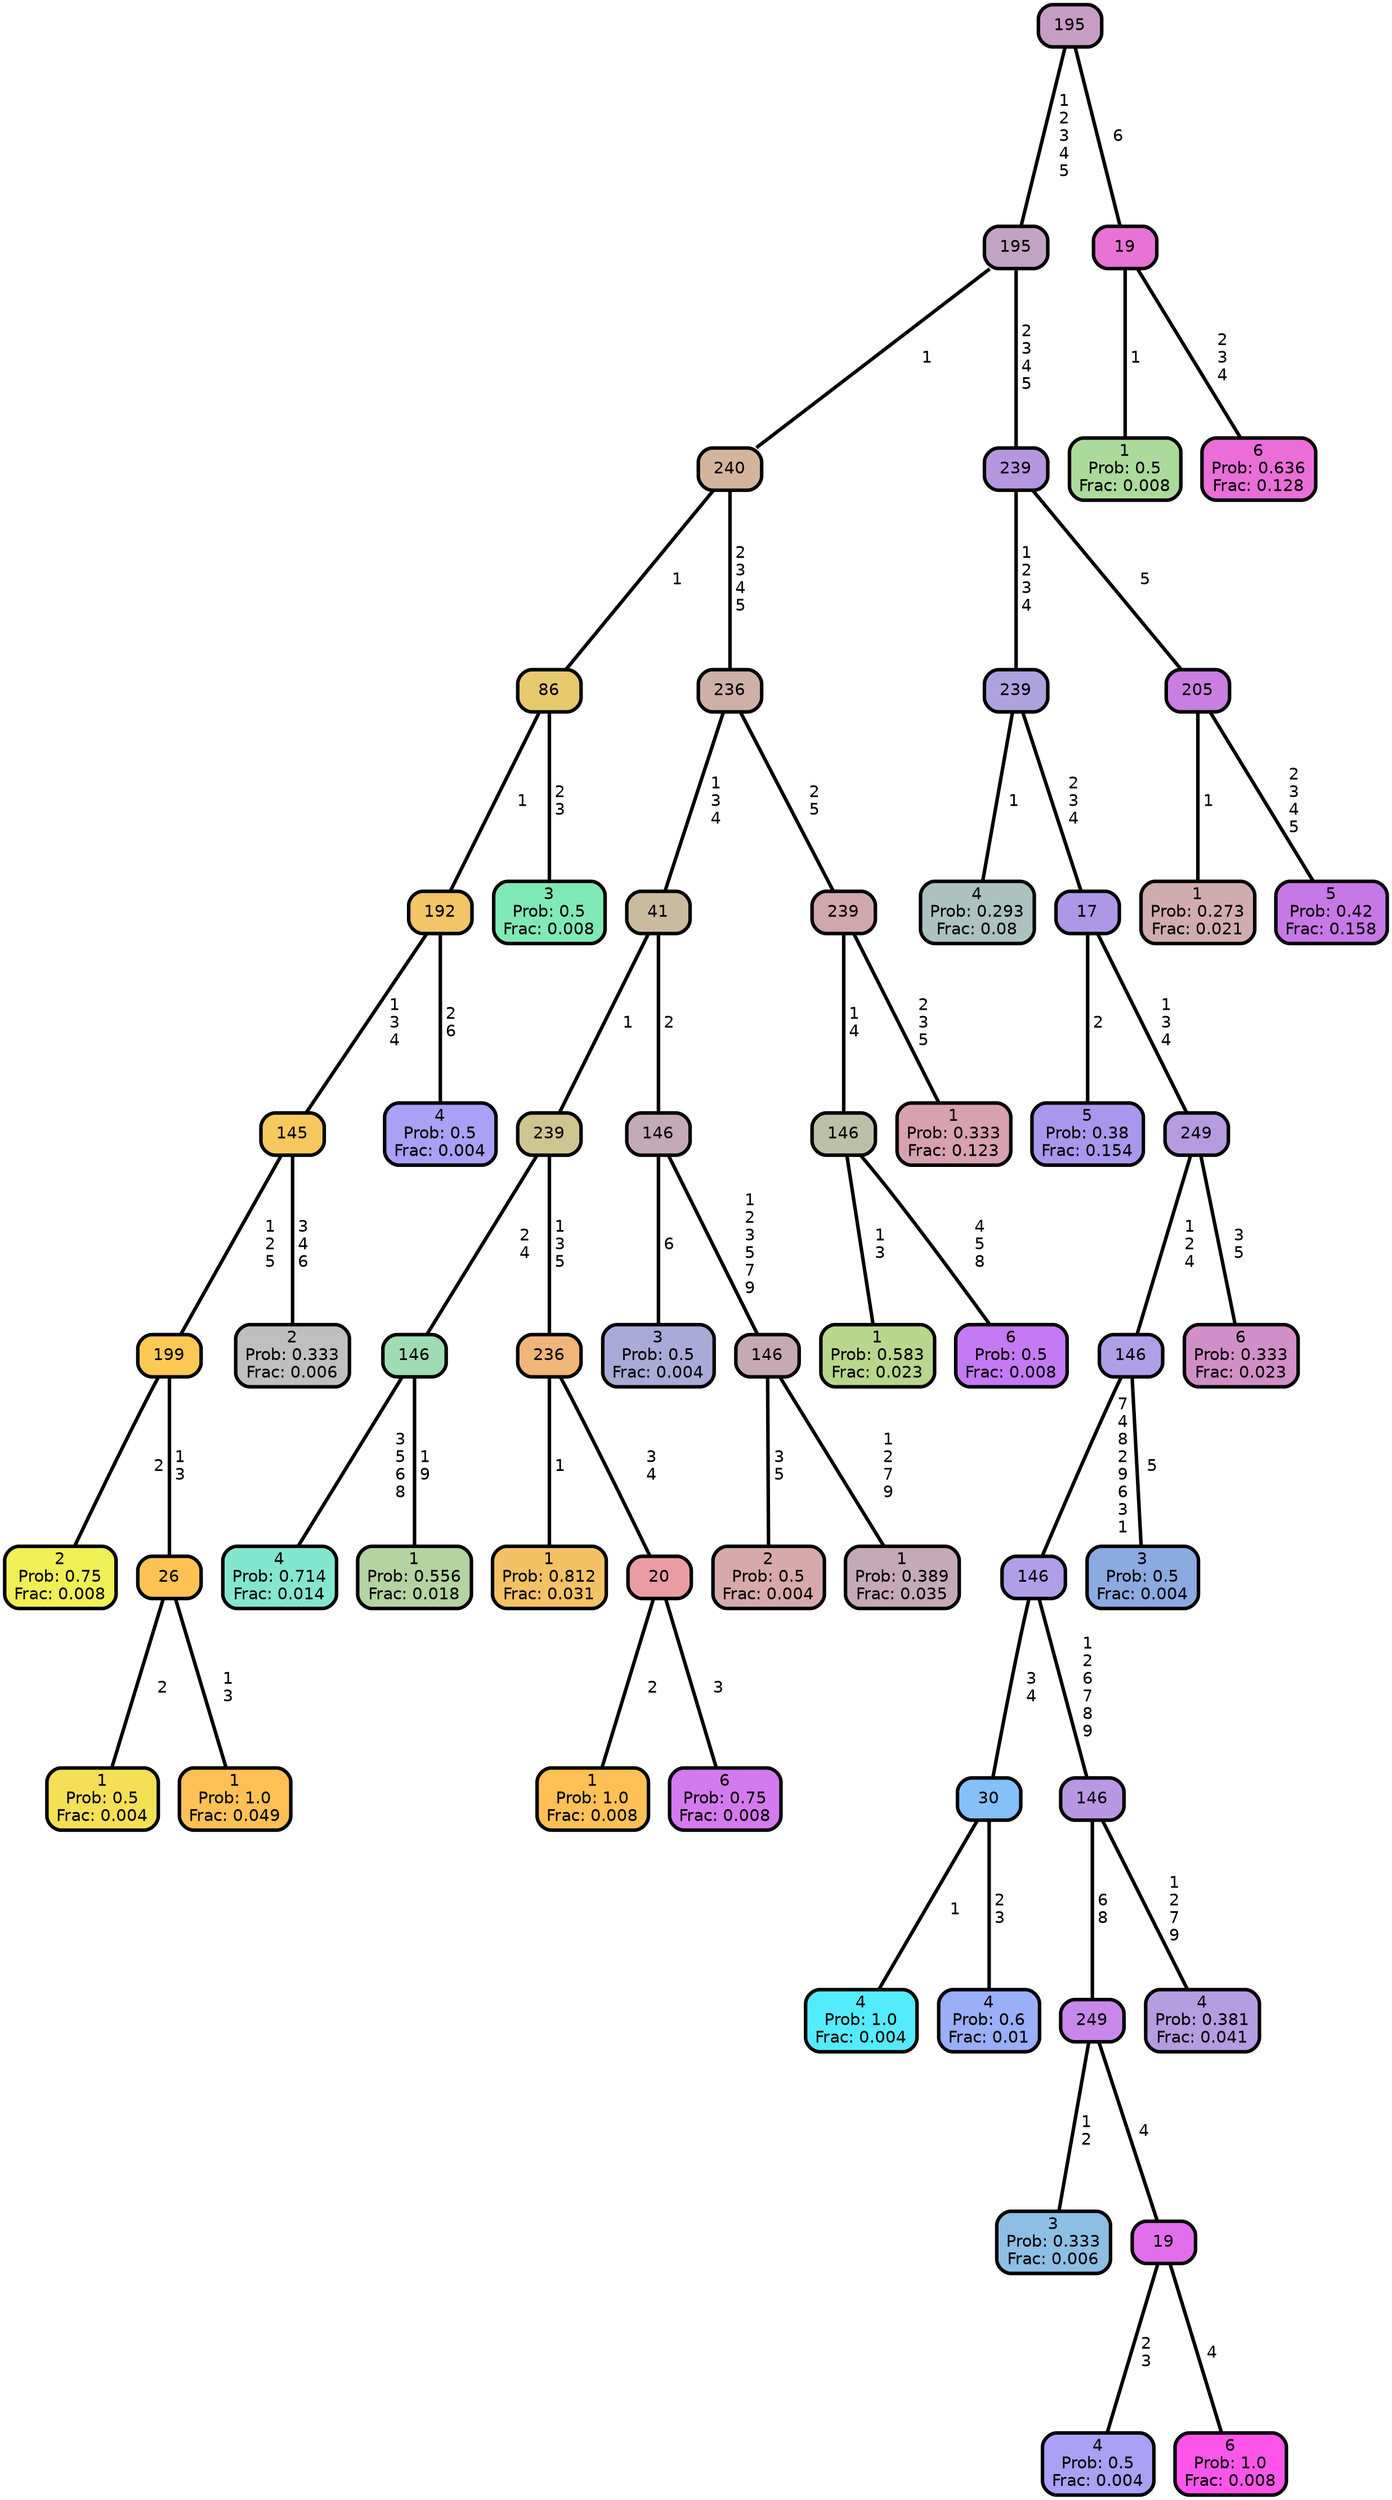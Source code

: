 graph Tree {
node [shape=box, style="filled, rounded",color="black",penwidth="3",fontcolor="black",                 fontname=helvetica] ;
graph [ranksep="0 equally", splines=straight,                 bgcolor=transparent, dpi=200] ;
edge [fontname=helvetica, color=black] ;
0 [label="2
Prob: 0.75
Frac: 0.008", fillcolor="#f0ef55"] ;
1 [label="199", fillcolor="#fcc955"] ;
2 [label="1
Prob: 0.5
Frac: 0.004", fillcolor="#f5e055"] ;
3 [label="26", fillcolor="#fec355"] ;
4 [label="1
Prob: 1.0
Frac: 0.049", fillcolor="#ffc155"] ;
5 [label="145", fillcolor="#f7c85e"] ;
6 [label="2
Prob: 0.333
Frac: 0.006", fillcolor="#bfbfbf"] ;
7 [label="192", fillcolor="#f2c566"] ;
8 [label="4
Prob: 0.5
Frac: 0.004", fillcolor="#aaa0f5"] ;
9 [label="86", fillcolor="#e7c96e"] ;
10 [label="3
Prob: 0.5
Frac: 0.008", fillcolor="#7feab5"] ;
11 [label="240", fillcolor="#d4b59b"] ;
12 [label="4
Prob: 0.714
Frac: 0.014", fillcolor="#82e7ce"] ;
13 [label="146", fillcolor="#9edcb4"] ;
14 [label="1
Prob: 0.556
Frac: 0.018", fillcolor="#b3d3a0"] ;
15 [label="239", fillcolor="#cfc591"] ;
16 [label="1
Prob: 0.812
Frac: 0.031", fillcolor="#f3c265"] ;
17 [label="236", fillcolor="#f0b579"] ;
18 [label="1
Prob: 1.0
Frac: 0.008", fillcolor="#ffc155"] ;
19 [label="20", fillcolor="#e99da2"] ;
20 [label="6
Prob: 0.75
Frac: 0.008", fillcolor="#d47af0"] ;
21 [label="41", fillcolor="#cbbb9e"] ;
22 [label="3
Prob: 0.5
Frac: 0.004", fillcolor="#aaaad6"] ;
23 [label="146", fillcolor="#c4a9b7"] ;
24 [label="2
Prob: 0.5
Frac: 0.004", fillcolor="#d6aaaa"] ;
25 [label="146", fillcolor="#c7a9b4"] ;
26 [label="1
Prob: 0.389
Frac: 0.035", fillcolor="#c5a9b6"] ;
27 [label="236", fillcolor="#ceb0a7"] ;
28 [label="1
Prob: 0.583
Frac: 0.023", fillcolor="#b8d78c"] ;
29 [label="146", fillcolor="#bbc0a6"] ;
30 [label="6
Prob: 0.5
Frac: 0.008", fillcolor="#c57af5"] ;
31 [label="239", fillcolor="#d1a7ae"] ;
32 [label="1
Prob: 0.333
Frac: 0.123", fillcolor="#d7a1b0"] ;
33 [label="195", fillcolor="#c2a3c3"] ;
34 [label="4
Prob: 0.293
Frac: 0.08", fillcolor="#abc2c0"] ;
35 [label="239", fillcolor="#ada2de"] ;
36 [label="5
Prob: 0.38
Frac: 0.154", fillcolor="#a897ed"] ;
37 [label="17", fillcolor="#ad98e8"] ;
38 [label="4
Prob: 1.0
Frac: 0.004", fillcolor="#55ebff"] ;
39 [label="30", fillcolor="#85c0f9"] ;
40 [label="4
Prob: 0.6
Frac: 0.01", fillcolor="#99aff7"] ;
41 [label="146", fillcolor="#b09fe7"] ;
42 [label="3
Prob: 0.333
Frac: 0.006", fillcolor="#8dbfe3"] ;
43 [label="249", fillcolor="#c689ea"] ;
44 [label="4
Prob: 0.5
Frac: 0.004", fillcolor="#aaa0f5"] ;
45 [label="19", fillcolor="#e26eee"] ;
46 [label="6
Prob: 1.0
Frac: 0.008", fillcolor="#ff55eb"] ;
47 [label="146", fillcolor="#ba97e3"] ;
48 [label="4
Prob: 0.381
Frac: 0.041", fillcolor="#b59de0"] ;
49 [label="146", fillcolor="#ae9fe7"] ;
50 [label="3
Prob: 0.5
Frac: 0.004", fillcolor="#8baae0"] ;
51 [label="249", fillcolor="#b69bdf"] ;
52 [label="6
Prob: 0.333
Frac: 0.023", fillcolor="#d18fc8"] ;
53 [label="239", fillcolor="#b696df"] ;
54 [label="1
Prob: 0.273
Frac: 0.021", fillcolor="#d1acae"] ;
55 [label="205", fillcolor="#c87fe1"] ;
56 [label="5
Prob: 0.42
Frac: 0.158", fillcolor="#c778e7"] ;
57 [label="195", fillcolor="#c79cc5"] ;
58 [label="1
Prob: 0.5
Frac: 0.008", fillcolor="#aadb9a"] ;
59 [label="19", fillcolor="#e774d4"] ;
60 [label="6
Prob: 0.636
Frac: 0.128", fillcolor="#eb6ed8"] ;
1 -- 0 [label=" 2",penwidth=3] ;
1 -- 3 [label=" 1\n 3",penwidth=3] ;
3 -- 2 [label=" 2",penwidth=3] ;
3 -- 4 [label=" 1\n 3",penwidth=3] ;
5 -- 1 [label=" 1\n 2\n 5",penwidth=3] ;
5 -- 6 [label=" 3\n 4\n 6",penwidth=3] ;
7 -- 5 [label=" 1\n 3\n 4",penwidth=3] ;
7 -- 8 [label=" 2\n 6",penwidth=3] ;
9 -- 7 [label=" 1",penwidth=3] ;
9 -- 10 [label=" 2\n 3",penwidth=3] ;
11 -- 9 [label=" 1",penwidth=3] ;
11 -- 27 [label=" 2\n 3\n 4\n 5",penwidth=3] ;
13 -- 12 [label=" 3\n 5\n 6\n 8",penwidth=3] ;
13 -- 14 [label=" 1\n 9",penwidth=3] ;
15 -- 13 [label=" 2\n 4",penwidth=3] ;
15 -- 17 [label=" 1\n 3\n 5",penwidth=3] ;
17 -- 16 [label=" 1",penwidth=3] ;
17 -- 19 [label=" 3\n 4",penwidth=3] ;
19 -- 18 [label=" 2",penwidth=3] ;
19 -- 20 [label=" 3",penwidth=3] ;
21 -- 15 [label=" 1",penwidth=3] ;
21 -- 23 [label=" 2",penwidth=3] ;
23 -- 22 [label=" 6",penwidth=3] ;
23 -- 25 [label=" 1\n 2\n 3\n 5\n 7\n 9",penwidth=3] ;
25 -- 24 [label=" 3\n 5",penwidth=3] ;
25 -- 26 [label=" 1\n 2\n 7\n 9",penwidth=3] ;
27 -- 21 [label=" 1\n 3\n 4",penwidth=3] ;
27 -- 31 [label=" 2\n 5",penwidth=3] ;
29 -- 28 [label=" 1\n 3",penwidth=3] ;
29 -- 30 [label=" 4\n 5\n 8",penwidth=3] ;
31 -- 29 [label=" 1\n 4",penwidth=3] ;
31 -- 32 [label=" 2\n 3\n 5",penwidth=3] ;
33 -- 11 [label=" 1",penwidth=3] ;
33 -- 53 [label=" 2\n 3\n 4\n 5",penwidth=3] ;
35 -- 34 [label=" 1",penwidth=3] ;
35 -- 37 [label=" 2\n 3\n 4",penwidth=3] ;
37 -- 36 [label=" 2",penwidth=3] ;
37 -- 51 [label=" 1\n 3\n 4",penwidth=3] ;
39 -- 38 [label=" 1",penwidth=3] ;
39 -- 40 [label=" 2\n 3",penwidth=3] ;
41 -- 39 [label=" 3\n 4",penwidth=3] ;
41 -- 47 [label=" 1\n 2\n 6\n 7\n 8\n 9",penwidth=3] ;
43 -- 42 [label=" 1\n 2",penwidth=3] ;
43 -- 45 [label=" 4",penwidth=3] ;
45 -- 44 [label=" 2\n 3",penwidth=3] ;
45 -- 46 [label=" 4",penwidth=3] ;
47 -- 43 [label=" 6\n 8",penwidth=3] ;
47 -- 48 [label=" 1\n 2\n 7\n 9",penwidth=3] ;
49 -- 41 [label=" 7\n 4\n 8\n 2\n 9\n 6\n 3\n 1",penwidth=3] ;
49 -- 50 [label=" 5",penwidth=3] ;
51 -- 49 [label=" 1\n 2\n 4",penwidth=3] ;
51 -- 52 [label=" 3\n 5",penwidth=3] ;
53 -- 35 [label=" 1\n 2\n 3\n 4",penwidth=3] ;
53 -- 55 [label=" 5",penwidth=3] ;
55 -- 54 [label=" 1",penwidth=3] ;
55 -- 56 [label=" 2\n 3\n 4\n 5",penwidth=3] ;
57 -- 33 [label=" 1\n 2\n 3\n 4\n 5",penwidth=3] ;
57 -- 59 [label=" 6",penwidth=3] ;
59 -- 58 [label=" 1",penwidth=3] ;
59 -- 60 [label=" 2\n 3\n 4",penwidth=3] ;
{rank = same;}}